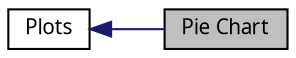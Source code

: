 digraph structs
{
  bgcolor="transparent";
  edge [fontname="Lucinda Grande",fontsize="10",labelfontname="Lucinda Grande",labelfontsize="10"];
  node [fontname="Lucinda Grande",fontsize="10",shape=record];
  rankdir=LR;
  Node0 [label="Pie Chart",height=0.2,width=0.4,color="black", fillcolor="grey75", style="filled" fontcolor="black"];
  Node1 [label="Plots",height=0.2,width=0.4,color="black",URL="$group__plot_animation.html",tooltip="Plot properties that can be animated using Core Animation."];
  Node1->Node0 [shape=plaintext, color="midnightblue", dir="back", style="solid"];
}
